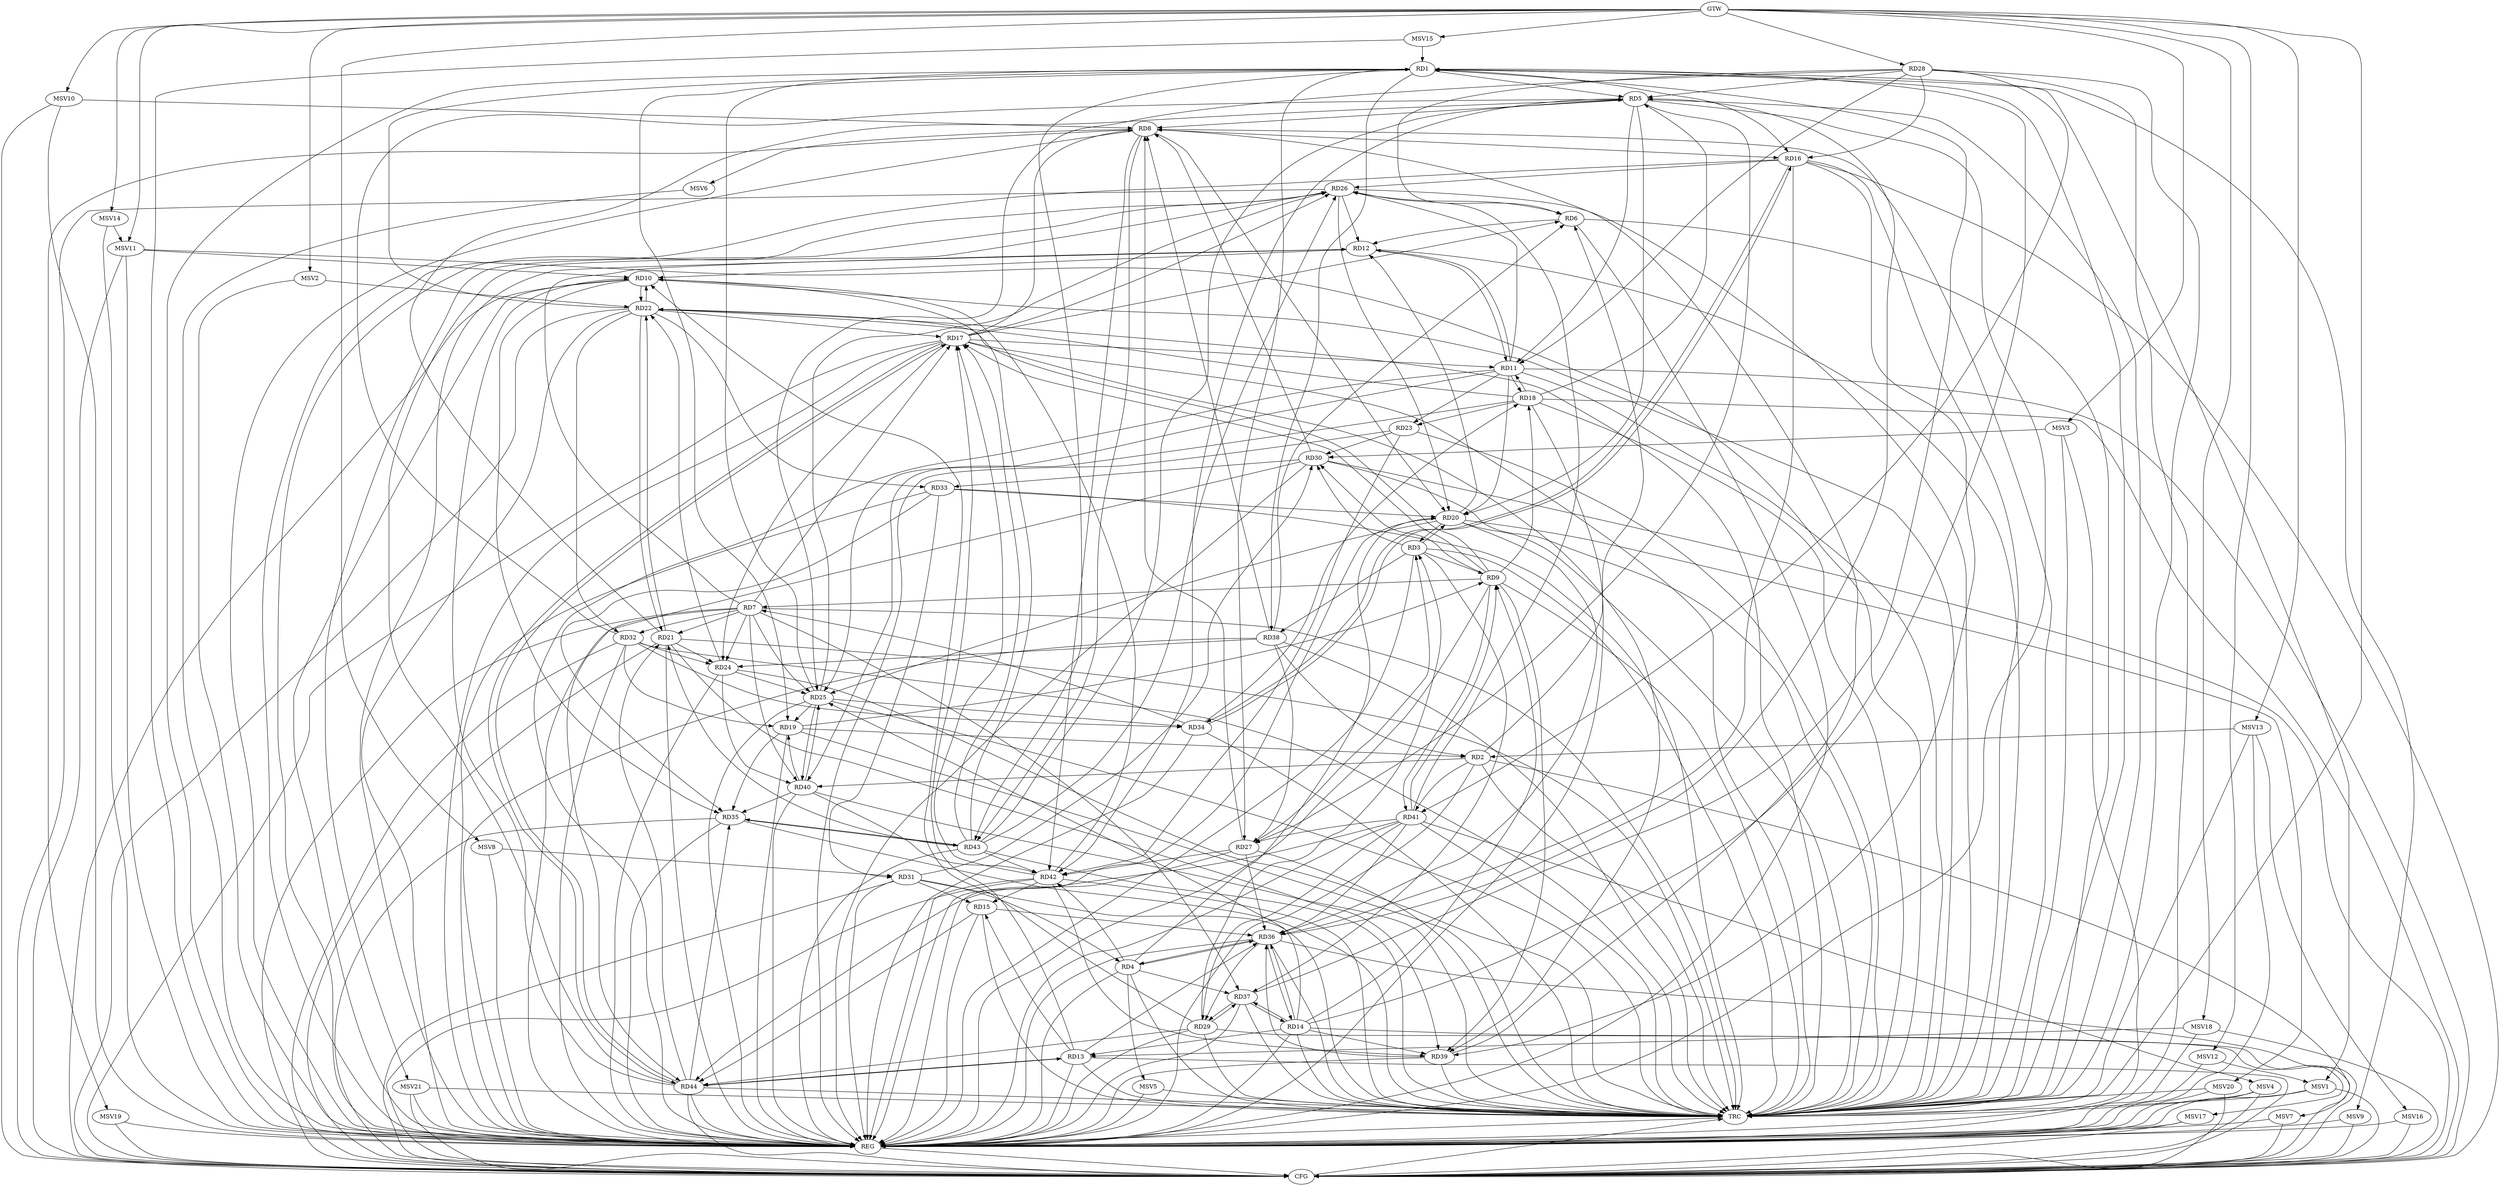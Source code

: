 strict digraph G {
  RD1 [ label="RD1" ];
  RD2 [ label="RD2" ];
  RD3 [ label="RD3" ];
  RD4 [ label="RD4" ];
  RD5 [ label="RD5" ];
  RD6 [ label="RD6" ];
  RD7 [ label="RD7" ];
  RD8 [ label="RD8" ];
  RD9 [ label="RD9" ];
  RD10 [ label="RD10" ];
  RD11 [ label="RD11" ];
  RD12 [ label="RD12" ];
  RD13 [ label="RD13" ];
  RD14 [ label="RD14" ];
  RD15 [ label="RD15" ];
  RD16 [ label="RD16" ];
  RD17 [ label="RD17" ];
  RD18 [ label="RD18" ];
  RD19 [ label="RD19" ];
  RD20 [ label="RD20" ];
  RD21 [ label="RD21" ];
  RD22 [ label="RD22" ];
  RD23 [ label="RD23" ];
  RD24 [ label="RD24" ];
  RD25 [ label="RD25" ];
  RD26 [ label="RD26" ];
  RD27 [ label="RD27" ];
  RD28 [ label="RD28" ];
  RD29 [ label="RD29" ];
  RD30 [ label="RD30" ];
  RD31 [ label="RD31" ];
  RD32 [ label="RD32" ];
  RD33 [ label="RD33" ];
  RD34 [ label="RD34" ];
  RD35 [ label="RD35" ];
  RD36 [ label="RD36" ];
  RD37 [ label="RD37" ];
  RD38 [ label="RD38" ];
  RD39 [ label="RD39" ];
  RD40 [ label="RD40" ];
  RD41 [ label="RD41" ];
  RD42 [ label="RD42" ];
  RD43 [ label="RD43" ];
  RD44 [ label="RD44" ];
  GTW [ label="GTW" ];
  REG [ label="REG" ];
  CFG [ label="CFG" ];
  TRC [ label="TRC" ];
  MSV1 [ label="MSV1" ];
  MSV2 [ label="MSV2" ];
  MSV3 [ label="MSV3" ];
  MSV4 [ label="MSV4" ];
  MSV5 [ label="MSV5" ];
  MSV6 [ label="MSV6" ];
  MSV7 [ label="MSV7" ];
  MSV8 [ label="MSV8" ];
  MSV9 [ label="MSV9" ];
  MSV10 [ label="MSV10" ];
  MSV11 [ label="MSV11" ];
  MSV12 [ label="MSV12" ];
  MSV13 [ label="MSV13" ];
  MSV14 [ label="MSV14" ];
  MSV15 [ label="MSV15" ];
  MSV16 [ label="MSV16" ];
  MSV17 [ label="MSV17" ];
  MSV18 [ label="MSV18" ];
  MSV19 [ label="MSV19" ];
  MSV20 [ label="MSV20" ];
  MSV21 [ label="MSV21" ];
  RD1 -> RD5;
  RD14 -> RD1;
  RD1 -> RD16;
  RD1 -> RD19;
  RD22 -> RD1;
  RD25 -> RD1;
  RD1 -> RD27;
  RD37 -> RD1;
  RD1 -> RD38;
  RD1 -> RD43;
  RD2 -> RD6;
  RD19 -> RD2;
  RD38 -> RD2;
  RD2 -> RD40;
  RD2 -> RD41;
  RD3 -> RD9;
  RD3 -> RD20;
  RD20 -> RD3;
  RD27 -> RD3;
  RD29 -> RD3;
  RD3 -> RD30;
  RD3 -> RD37;
  RD3 -> RD38;
  RD4 -> RD20;
  RD31 -> RD4;
  RD4 -> RD36;
  RD36 -> RD4;
  RD4 -> RD37;
  RD4 -> RD42;
  RD5 -> RD8;
  RD5 -> RD11;
  RD18 -> RD5;
  RD5 -> RD20;
  RD21 -> RD5;
  RD5 -> RD27;
  RD28 -> RD5;
  RD32 -> RD5;
  RD36 -> RD5;
  RD5 -> RD42;
  RD43 -> RD5;
  RD6 -> RD12;
  RD17 -> RD6;
  RD26 -> RD6;
  RD28 -> RD6;
  RD38 -> RD6;
  RD9 -> RD7;
  RD7 -> RD12;
  RD7 -> RD17;
  RD7 -> RD21;
  RD7 -> RD24;
  RD7 -> RD25;
  RD7 -> RD32;
  RD34 -> RD7;
  RD7 -> RD37;
  RD8 -> RD16;
  RD17 -> RD8;
  RD8 -> RD20;
  RD27 -> RD8;
  RD30 -> RD8;
  RD38 -> RD8;
  RD39 -> RD8;
  RD8 -> RD42;
  RD8 -> RD43;
  RD14 -> RD9;
  RD9 -> RD17;
  RD9 -> RD18;
  RD19 -> RD9;
  RD9 -> RD22;
  RD9 -> RD30;
  RD9 -> RD39;
  RD9 -> RD41;
  RD41 -> RD9;
  RD12 -> RD10;
  RD10 -> RD22;
  RD22 -> RD10;
  RD29 -> RD10;
  RD10 -> RD35;
  RD42 -> RD10;
  RD43 -> RD10;
  RD44 -> RD10;
  RD11 -> RD12;
  RD12 -> RD11;
  RD17 -> RD11;
  RD11 -> RD18;
  RD18 -> RD11;
  RD11 -> RD20;
  RD11 -> RD23;
  RD11 -> RD25;
  RD11 -> RD26;
  RD28 -> RD11;
  RD20 -> RD12;
  RD26 -> RD12;
  RD14 -> RD13;
  RD13 -> RD15;
  RD13 -> RD17;
  RD13 -> RD36;
  RD13 -> RD44;
  RD44 -> RD13;
  RD14 -> RD25;
  RD14 -> RD36;
  RD36 -> RD14;
  RD14 -> RD37;
  RD37 -> RD14;
  RD14 -> RD39;
  RD31 -> RD15;
  RD15 -> RD36;
  RD42 -> RD15;
  RD15 -> RD44;
  RD16 -> RD26;
  RD28 -> RD16;
  RD16 -> RD34;
  RD34 -> RD16;
  RD16 -> RD36;
  RD16 -> RD39;
  RD22 -> RD17;
  RD17 -> RD24;
  RD17 -> RD26;
  RD17 -> RD39;
  RD42 -> RD17;
  RD43 -> RD17;
  RD17 -> RD44;
  RD44 -> RD17;
  RD18 -> RD22;
  RD18 -> RD23;
  RD34 -> RD18;
  RD18 -> RD40;
  RD25 -> RD19;
  RD32 -> RD19;
  RD19 -> RD35;
  RD40 -> RD19;
  RD20 -> RD25;
  RD26 -> RD20;
  RD33 -> RD20;
  RD20 -> RD36;
  RD21 -> RD22;
  RD22 -> RD21;
  RD21 -> RD24;
  RD21 -> RD39;
  RD43 -> RD21;
  RD44 -> RD21;
  RD24 -> RD22;
  RD22 -> RD32;
  RD22 -> RD33;
  RD23 -> RD30;
  RD23 -> RD42;
  RD24 -> RD25;
  RD32 -> RD24;
  RD38 -> RD24;
  RD24 -> RD40;
  RD25 -> RD26;
  RD28 -> RD25;
  RD25 -> RD34;
  RD25 -> RD40;
  RD40 -> RD25;
  RD41 -> RD26;
  RD43 -> RD26;
  RD44 -> RD26;
  RD27 -> RD36;
  RD38 -> RD27;
  RD41 -> RD27;
  RD27 -> RD42;
  RD28 -> RD41;
  RD36 -> RD29;
  RD29 -> RD37;
  RD37 -> RD29;
  RD41 -> RD29;
  RD29 -> RD44;
  RD31 -> RD30;
  RD30 -> RD33;
  RD30 -> RD44;
  RD33 -> RD31;
  RD32 -> RD34;
  RD33 -> RD35;
  RD40 -> RD35;
  RD35 -> RD43;
  RD43 -> RD35;
  RD44 -> RD35;
  RD39 -> RD36;
  RD41 -> RD36;
  RD42 -> RD39;
  RD40 -> RD42;
  RD41 -> RD44;
  RD43 -> RD42;
  GTW -> RD28;
  RD1 -> REG;
  RD2 -> REG;
  RD3 -> REG;
  RD4 -> REG;
  RD5 -> REG;
  RD6 -> REG;
  RD7 -> REG;
  RD8 -> REG;
  RD9 -> REG;
  RD10 -> REG;
  RD11 -> REG;
  RD12 -> REG;
  RD13 -> REG;
  RD14 -> REG;
  RD15 -> REG;
  RD16 -> REG;
  RD17 -> REG;
  RD18 -> REG;
  RD19 -> REG;
  RD20 -> REG;
  RD21 -> REG;
  RD22 -> REG;
  RD23 -> REG;
  RD24 -> REG;
  RD25 -> REG;
  RD26 -> REG;
  RD27 -> REG;
  RD28 -> REG;
  RD29 -> REG;
  RD30 -> REG;
  RD31 -> REG;
  RD32 -> REG;
  RD33 -> REG;
  RD34 -> REG;
  RD35 -> REG;
  RD36 -> REG;
  RD37 -> REG;
  RD38 -> REG;
  RD39 -> REG;
  RD40 -> REG;
  RD41 -> REG;
  RD42 -> REG;
  RD43 -> REG;
  RD44 -> REG;
  RD17 -> CFG;
  RD30 -> CFG;
  RD11 -> CFG;
  RD31 -> CFG;
  RD14 -> CFG;
  RD21 -> CFG;
  RD44 -> CFG;
  RD32 -> CFG;
  RD7 -> CFG;
  RD42 -> CFG;
  RD10 -> CFG;
  RD35 -> CFG;
  RD18 -> CFG;
  RD36 -> CFG;
  RD16 -> CFG;
  RD26 -> CFG;
  RD22 -> CFG;
  RD13 -> CFG;
  REG -> CFG;
  RD1 -> TRC;
  RD2 -> TRC;
  RD3 -> TRC;
  RD4 -> TRC;
  RD5 -> TRC;
  RD6 -> TRC;
  RD7 -> TRC;
  RD8 -> TRC;
  RD9 -> TRC;
  RD10 -> TRC;
  RD11 -> TRC;
  RD12 -> TRC;
  RD13 -> TRC;
  RD14 -> TRC;
  RD15 -> TRC;
  RD16 -> TRC;
  RD17 -> TRC;
  RD18 -> TRC;
  RD19 -> TRC;
  RD20 -> TRC;
  RD21 -> TRC;
  RD22 -> TRC;
  RD23 -> TRC;
  RD24 -> TRC;
  RD25 -> TRC;
  RD26 -> TRC;
  RD27 -> TRC;
  RD28 -> TRC;
  RD29 -> TRC;
  RD30 -> TRC;
  RD31 -> TRC;
  RD32 -> TRC;
  RD33 -> TRC;
  RD34 -> TRC;
  RD35 -> TRC;
  RD36 -> TRC;
  RD37 -> TRC;
  RD38 -> TRC;
  RD39 -> TRC;
  RD40 -> TRC;
  RD41 -> TRC;
  RD42 -> TRC;
  RD43 -> TRC;
  RD44 -> TRC;
  GTW -> TRC;
  CFG -> TRC;
  TRC -> REG;
  RD7 -> RD40;
  RD1 -> MSV1;
  MSV1 -> REG;
  MSV1 -> TRC;
  MSV1 -> CFG;
  MSV2 -> RD22;
  GTW -> MSV2;
  MSV2 -> REG;
  MSV3 -> RD30;
  GTW -> MSV3;
  MSV3 -> REG;
  MSV3 -> TRC;
  RD41 -> MSV4;
  MSV4 -> REG;
  MSV4 -> TRC;
  MSV4 -> CFG;
  RD4 -> MSV5;
  MSV5 -> REG;
  MSV5 -> TRC;
  RD8 -> MSV6;
  MSV6 -> REG;
  RD2 -> MSV7;
  MSV7 -> REG;
  MSV7 -> CFG;
  MSV8 -> RD31;
  GTW -> MSV8;
  MSV8 -> REG;
  RD1 -> MSV9;
  MSV9 -> REG;
  MSV9 -> CFG;
  MSV10 -> RD8;
  GTW -> MSV10;
  MSV10 -> REG;
  MSV10 -> CFG;
  MSV11 -> RD10;
  GTW -> MSV11;
  MSV11 -> REG;
  MSV11 -> TRC;
  MSV11 -> CFG;
  MSV12 -> MSV1;
  GTW -> MSV12;
  MSV12 -> REG;
  MSV13 -> RD2;
  GTW -> MSV13;
  MSV13 -> REG;
  MSV13 -> TRC;
  MSV14 -> MSV11;
  GTW -> MSV14;
  MSV14 -> REG;
  MSV15 -> RD1;
  GTW -> MSV15;
  MSV15 -> REG;
  MSV13 -> MSV16;
  MSV16 -> REG;
  MSV16 -> CFG;
  RD29 -> MSV17;
  MSV17 -> REG;
  MSV17 -> CFG;
  MSV18 -> RD13;
  GTW -> MSV18;
  MSV18 -> REG;
  MSV18 -> CFG;
  RD8 -> MSV19;
  MSV19 -> REG;
  MSV19 -> CFG;
  RD20 -> MSV20;
  MSV20 -> REG;
  MSV20 -> TRC;
  MSV20 -> CFG;
  RD26 -> MSV21;
  MSV21 -> REG;
  MSV21 -> TRC;
  MSV21 -> CFG;
}
